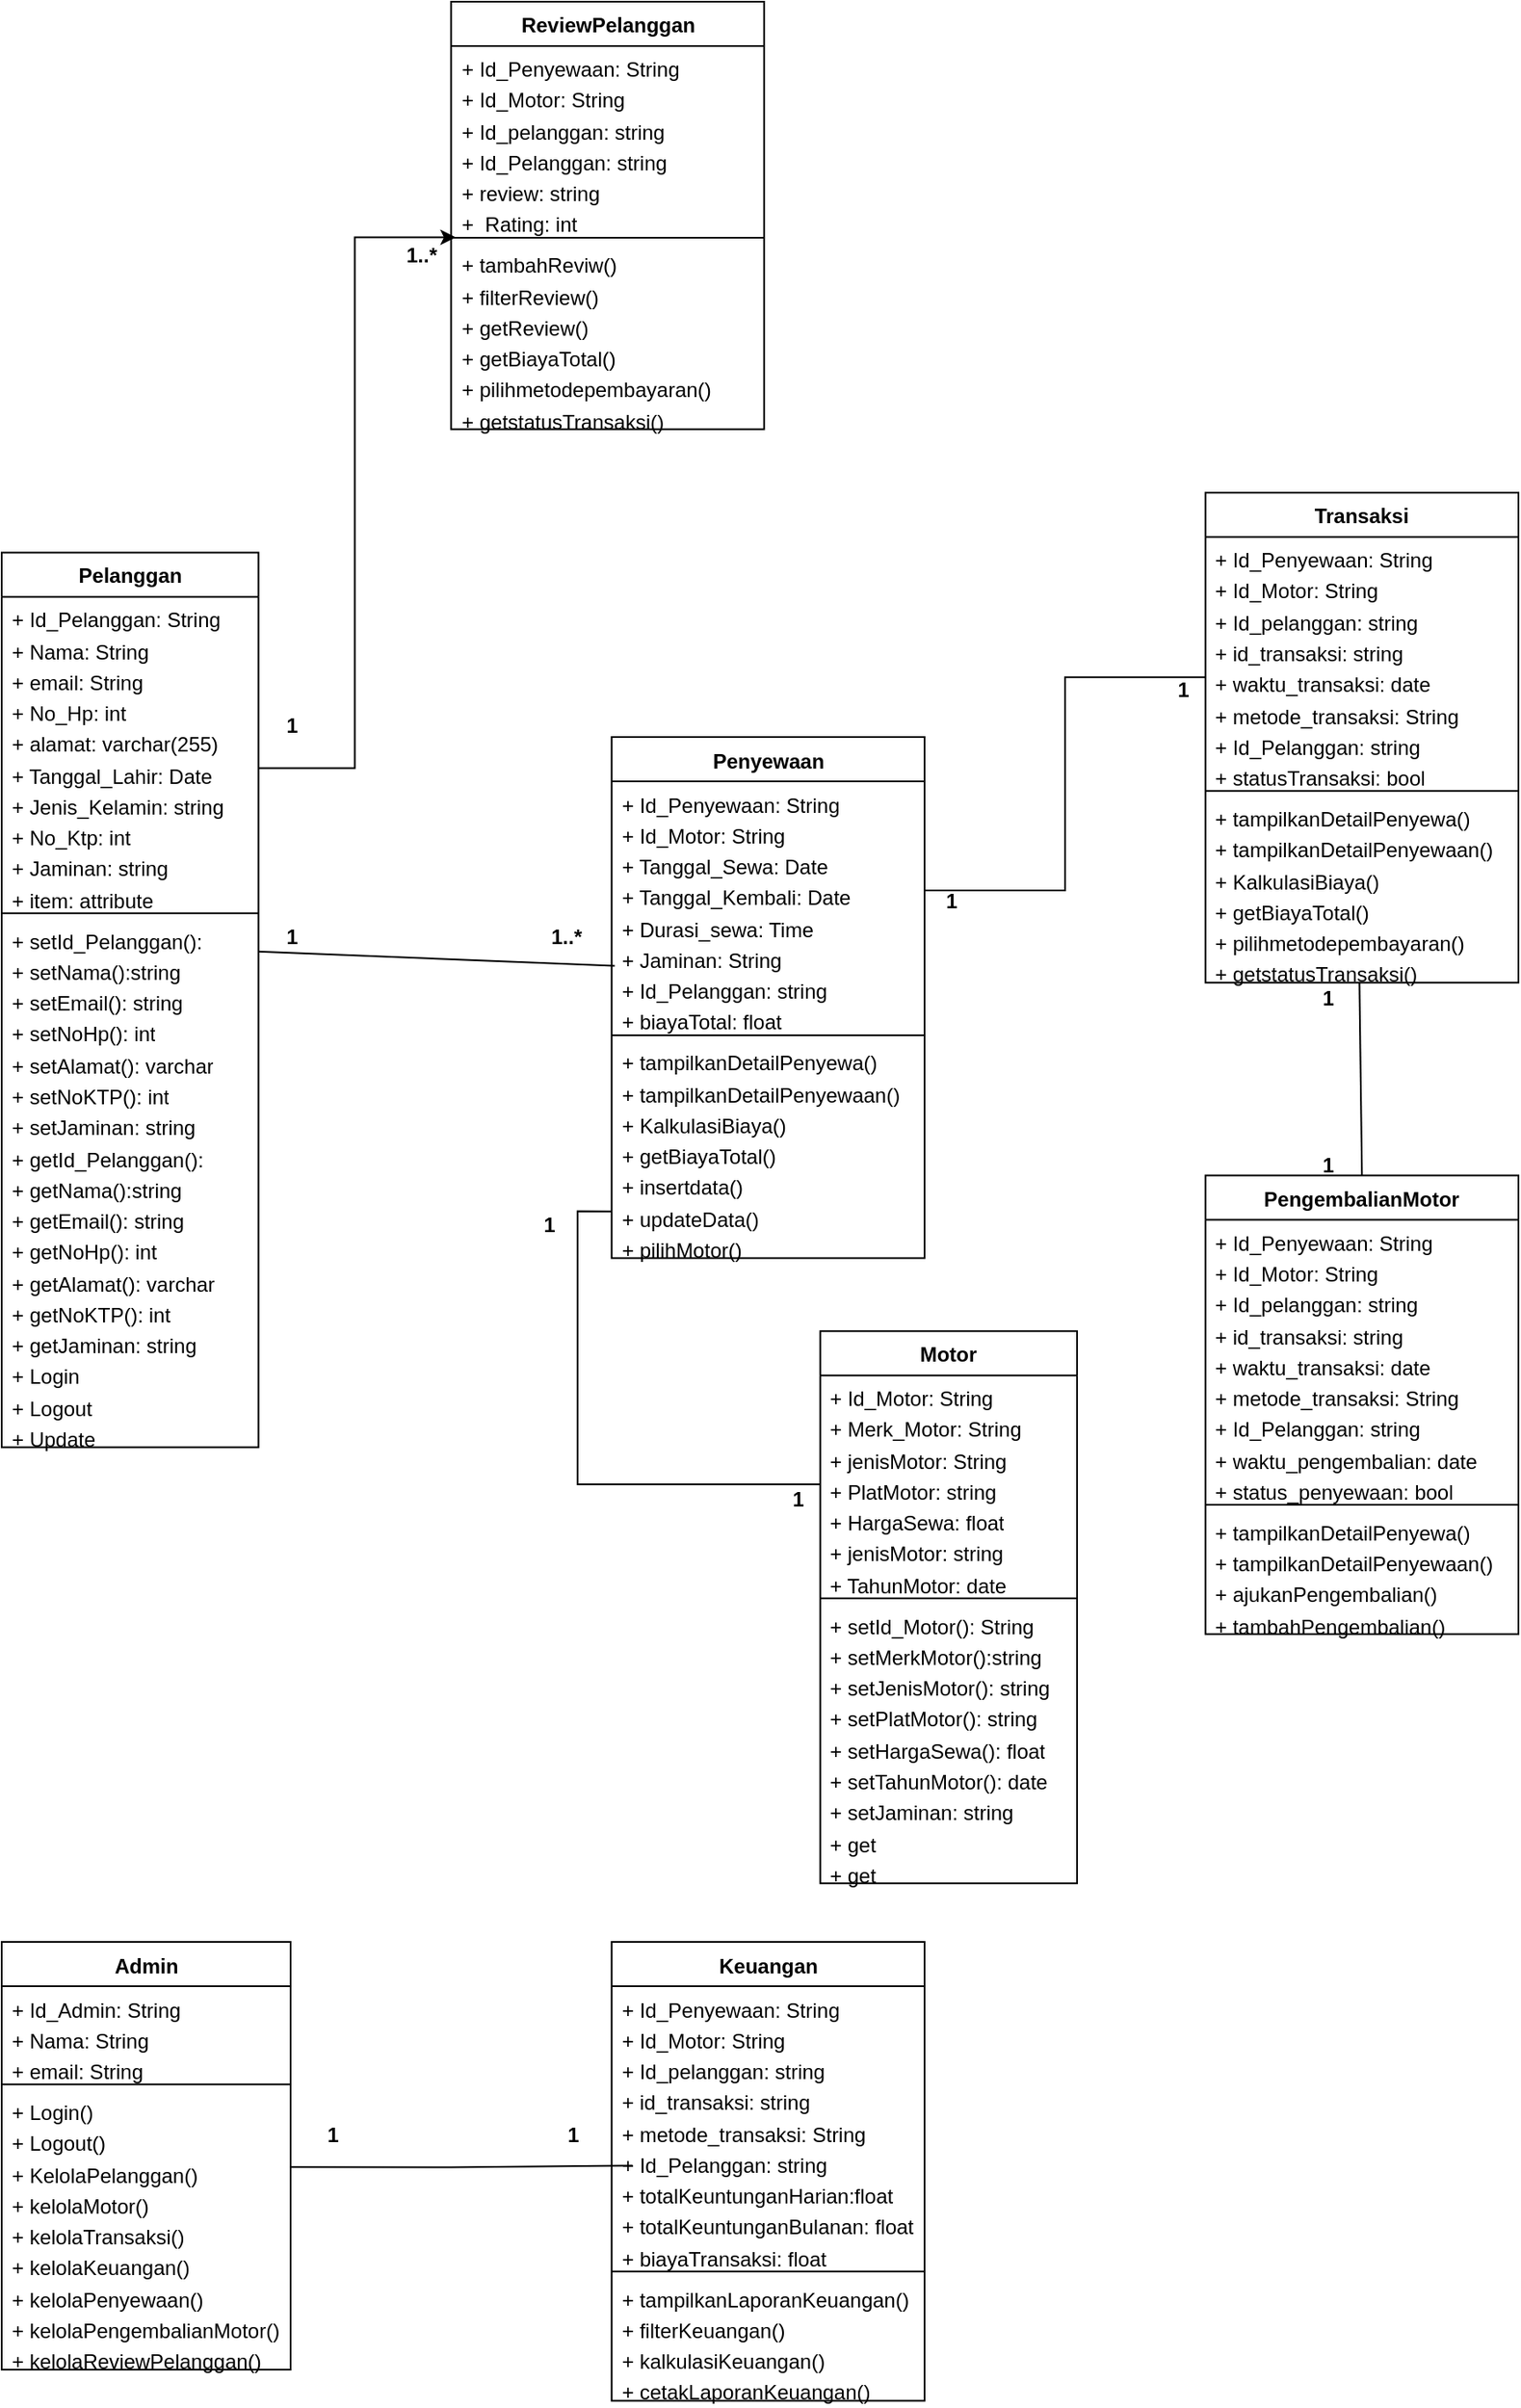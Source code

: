  <mxfile version="24.1.0" type="device">
  <diagram name="Page-1" id="yxEVgYafUslkDyxVFtQu">
    <mxGraphModel dx="1034" dy="2149" grid="1" gridSize="10" guides="1" tooltips="1" connect="1" arrows="1" fold="1" page="1" pageScale="1" pageWidth="850" pageHeight="1100" math="0" shadow="0">
      <root>
        <mxCell id="0" />
        <mxCell id="1" parent="0" />
        <mxCell id="FLCSNKrryHzx4K34IG1x-305" value="" style="group" vertex="1" connectable="0" parent="1">
          <mxGeometry x="40" y="50" width="890" height="1400" as="geometry" />
        </mxCell>
        <mxCell id="FLCSNKrryHzx4K34IG1x-1" value="Pelanggan" style="swimlane;fontStyle=1;align=center;verticalAlign=top;childLayout=stackLayout;horizontal=1;startSize=26;horizontalStack=0;resizeParent=1;resizeParentMax=0;resizeLast=0;collapsible=1;marginBottom=0;whiteSpace=wrap;html=1;" vertex="1" parent="FLCSNKrryHzx4K34IG1x-305">
          <mxGeometry y="323.293" width="150.688" height="524.996" as="geometry">
            <mxRectangle x="70" y="70" width="100" height="30" as="alternateBounds" />
          </mxGeometry>
        </mxCell>
        <mxCell id="FLCSNKrryHzx4K34IG1x-2" value="+ Id_Pelanggan: String" style="text;strokeColor=none;fillColor=none;align=left;verticalAlign=top;spacingLeft=4;spacingRight=4;overflow=hidden;rotatable=0;points=[[0,0.5],[1,0.5]];portConstraint=eastwest;whiteSpace=wrap;html=1;" vertex="1" parent="FLCSNKrryHzx4K34IG1x-1">
          <mxGeometry y="26" width="150.688" height="18.273" as="geometry" />
        </mxCell>
        <mxCell id="FLCSNKrryHzx4K34IG1x-7" value="+ Nama: String" style="text;strokeColor=none;fillColor=none;align=left;verticalAlign=top;spacingLeft=4;spacingRight=4;overflow=hidden;rotatable=0;points=[[0,0.5],[1,0.5]];portConstraint=eastwest;whiteSpace=wrap;html=1;" vertex="1" parent="FLCSNKrryHzx4K34IG1x-1">
          <mxGeometry y="44.273" width="150.688" height="18.273" as="geometry" />
        </mxCell>
        <mxCell id="FLCSNKrryHzx4K34IG1x-8" value="+ email: String" style="text;strokeColor=none;fillColor=none;align=left;verticalAlign=top;spacingLeft=4;spacingRight=4;overflow=hidden;rotatable=0;points=[[0,0.5],[1,0.5]];portConstraint=eastwest;whiteSpace=wrap;html=1;" vertex="1" parent="FLCSNKrryHzx4K34IG1x-1">
          <mxGeometry y="62.546" width="150.688" height="18.273" as="geometry" />
        </mxCell>
        <mxCell id="FLCSNKrryHzx4K34IG1x-12" value="+ No_Hp: int" style="text;strokeColor=none;fillColor=none;align=left;verticalAlign=top;spacingLeft=4;spacingRight=4;overflow=hidden;rotatable=0;points=[[0,0.5],[1,0.5]];portConstraint=eastwest;whiteSpace=wrap;html=1;" vertex="1" parent="FLCSNKrryHzx4K34IG1x-1">
          <mxGeometry y="80.819" width="150.688" height="18.273" as="geometry" />
        </mxCell>
        <mxCell id="FLCSNKrryHzx4K34IG1x-15" value="+ alamat: varchar(255)" style="text;strokeColor=none;fillColor=none;align=left;verticalAlign=top;spacingLeft=4;spacingRight=4;overflow=hidden;rotatable=0;points=[[0,0.5],[1,0.5]];portConstraint=eastwest;whiteSpace=wrap;html=1;" vertex="1" parent="FLCSNKrryHzx4K34IG1x-1">
          <mxGeometry y="99.092" width="150.688" height="18.273" as="geometry" />
        </mxCell>
        <mxCell id="FLCSNKrryHzx4K34IG1x-14" value="+ Tanggal_Lahir: Date" style="text;strokeColor=none;fillColor=none;align=left;verticalAlign=top;spacingLeft=4;spacingRight=4;overflow=hidden;rotatable=0;points=[[0,0.5],[1,0.5]];portConstraint=eastwest;whiteSpace=wrap;html=1;" vertex="1" parent="FLCSNKrryHzx4K34IG1x-1">
          <mxGeometry y="117.365" width="150.688" height="18.273" as="geometry" />
        </mxCell>
        <mxCell id="FLCSNKrryHzx4K34IG1x-13" value="+ Jenis_Kelamin: string" style="text;strokeColor=none;fillColor=none;align=left;verticalAlign=top;spacingLeft=4;spacingRight=4;overflow=hidden;rotatable=0;points=[[0,0.5],[1,0.5]];portConstraint=eastwest;whiteSpace=wrap;html=1;" vertex="1" parent="FLCSNKrryHzx4K34IG1x-1">
          <mxGeometry y="135.639" width="150.688" height="18.273" as="geometry" />
        </mxCell>
        <mxCell id="FLCSNKrryHzx4K34IG1x-16" value="+ No_Ktp: int" style="text;strokeColor=none;fillColor=none;align=left;verticalAlign=top;spacingLeft=4;spacingRight=4;overflow=hidden;rotatable=0;points=[[0,0.5],[1,0.5]];portConstraint=eastwest;whiteSpace=wrap;html=1;" vertex="1" parent="FLCSNKrryHzx4K34IG1x-1">
          <mxGeometry y="153.912" width="150.688" height="18.273" as="geometry" />
        </mxCell>
        <mxCell id="FLCSNKrryHzx4K34IG1x-17" value="+ Jaminan: string" style="text;strokeColor=none;fillColor=none;align=left;verticalAlign=top;spacingLeft=4;spacingRight=4;overflow=hidden;rotatable=0;points=[[0,0.5],[1,0.5]];portConstraint=eastwest;whiteSpace=wrap;html=1;" vertex="1" parent="FLCSNKrryHzx4K34IG1x-1">
          <mxGeometry y="172.185" width="150.688" height="18.273" as="geometry" />
        </mxCell>
        <mxCell id="FLCSNKrryHzx4K34IG1x-18" value="+ item: attribute" style="text;strokeColor=none;fillColor=none;align=left;verticalAlign=top;spacingLeft=4;spacingRight=4;overflow=hidden;rotatable=0;points=[[0,0.5],[1,0.5]];portConstraint=eastwest;whiteSpace=wrap;html=1;" vertex="1" parent="FLCSNKrryHzx4K34IG1x-1">
          <mxGeometry y="190.458" width="150.688" height="18.273" as="geometry" />
        </mxCell>
        <mxCell id="FLCSNKrryHzx4K34IG1x-3" value="" style="line;strokeWidth=1;fillColor=none;align=left;verticalAlign=middle;spacingTop=-1;spacingLeft=3;spacingRight=3;rotatable=0;labelPosition=right;points=[];portConstraint=eastwest;strokeColor=inherit;" vertex="1" parent="FLCSNKrryHzx4K34IG1x-1">
          <mxGeometry y="208.731" width="150.688" height="5.622" as="geometry" />
        </mxCell>
        <mxCell id="FLCSNKrryHzx4K34IG1x-4" value="+ setId_Pelanggan(): String" style="text;strokeColor=none;fillColor=none;align=left;verticalAlign=top;spacingLeft=4;spacingRight=4;overflow=hidden;rotatable=0;points=[[0,0.5],[1,0.5]];portConstraint=eastwest;whiteSpace=wrap;html=1;" vertex="1" parent="FLCSNKrryHzx4K34IG1x-1">
          <mxGeometry y="214.353" width="150.688" height="18.273" as="geometry" />
        </mxCell>
        <mxCell id="FLCSNKrryHzx4K34IG1x-23" value="+ setNama():string" style="text;strokeColor=none;fillColor=none;align=left;verticalAlign=top;spacingLeft=4;spacingRight=4;overflow=hidden;rotatable=0;points=[[0,0.5],[1,0.5]];portConstraint=eastwest;whiteSpace=wrap;html=1;" vertex="1" parent="FLCSNKrryHzx4K34IG1x-1">
          <mxGeometry y="232.627" width="150.688" height="18.273" as="geometry" />
        </mxCell>
        <mxCell id="FLCSNKrryHzx4K34IG1x-22" value="+ setEmail(): string" style="text;strokeColor=none;fillColor=none;align=left;verticalAlign=top;spacingLeft=4;spacingRight=4;overflow=hidden;rotatable=0;points=[[0,0.5],[1,0.5]];portConstraint=eastwest;whiteSpace=wrap;html=1;" vertex="1" parent="FLCSNKrryHzx4K34IG1x-1">
          <mxGeometry y="250.9" width="150.688" height="18.273" as="geometry" />
        </mxCell>
        <mxCell id="FLCSNKrryHzx4K34IG1x-21" value="+ setNoHp(): int" style="text;strokeColor=none;fillColor=none;align=left;verticalAlign=top;spacingLeft=4;spacingRight=4;overflow=hidden;rotatable=0;points=[[0,0.5],[1,0.5]];portConstraint=eastwest;whiteSpace=wrap;html=1;" vertex="1" parent="FLCSNKrryHzx4K34IG1x-1">
          <mxGeometry y="269.173" width="150.688" height="18.273" as="geometry" />
        </mxCell>
        <mxCell id="FLCSNKrryHzx4K34IG1x-20" value="+ setAlamat(): varchar" style="text;strokeColor=none;fillColor=none;align=left;verticalAlign=top;spacingLeft=4;spacingRight=4;overflow=hidden;rotatable=0;points=[[0,0.5],[1,0.5]];portConstraint=eastwest;whiteSpace=wrap;html=1;" vertex="1" parent="FLCSNKrryHzx4K34IG1x-1">
          <mxGeometry y="287.446" width="150.688" height="18.273" as="geometry" />
        </mxCell>
        <mxCell id="FLCSNKrryHzx4K34IG1x-26" value="+ setNoKTP(): int" style="text;strokeColor=none;fillColor=none;align=left;verticalAlign=top;spacingLeft=4;spacingRight=4;overflow=hidden;rotatable=0;points=[[0,0.5],[1,0.5]];portConstraint=eastwest;whiteSpace=wrap;html=1;" vertex="1" parent="FLCSNKrryHzx4K34IG1x-1">
          <mxGeometry y="305.719" width="150.688" height="18.273" as="geometry" />
        </mxCell>
        <mxCell id="FLCSNKrryHzx4K34IG1x-27" value="+ setJaminan: string" style="text;strokeColor=none;fillColor=none;align=left;verticalAlign=top;spacingLeft=4;spacingRight=4;overflow=hidden;rotatable=0;points=[[0,0.5],[1,0.5]];portConstraint=eastwest;whiteSpace=wrap;html=1;" vertex="1" parent="FLCSNKrryHzx4K34IG1x-1">
          <mxGeometry y="323.992" width="150.688" height="18.273" as="geometry" />
        </mxCell>
        <mxCell id="FLCSNKrryHzx4K34IG1x-29" value="+ getId_Pelanggan(): String" style="text;strokeColor=none;fillColor=none;align=left;verticalAlign=top;spacingLeft=4;spacingRight=4;overflow=hidden;rotatable=0;points=[[0,0.5],[1,0.5]];portConstraint=eastwest;whiteSpace=wrap;html=1;" vertex="1" parent="FLCSNKrryHzx4K34IG1x-1">
          <mxGeometry y="342.265" width="150.688" height="18.273" as="geometry" />
        </mxCell>
        <mxCell id="FLCSNKrryHzx4K34IG1x-30" value="+ getNama():string" style="text;strokeColor=none;fillColor=none;align=left;verticalAlign=top;spacingLeft=4;spacingRight=4;overflow=hidden;rotatable=0;points=[[0,0.5],[1,0.5]];portConstraint=eastwest;whiteSpace=wrap;html=1;" vertex="1" parent="FLCSNKrryHzx4K34IG1x-1">
          <mxGeometry y="360.538" width="150.688" height="18.273" as="geometry" />
        </mxCell>
        <mxCell id="FLCSNKrryHzx4K34IG1x-31" value="+ getEmail(): string" style="text;strokeColor=none;fillColor=none;align=left;verticalAlign=top;spacingLeft=4;spacingRight=4;overflow=hidden;rotatable=0;points=[[0,0.5],[1,0.5]];portConstraint=eastwest;whiteSpace=wrap;html=1;" vertex="1" parent="FLCSNKrryHzx4K34IG1x-1">
          <mxGeometry y="378.811" width="150.688" height="18.273" as="geometry" />
        </mxCell>
        <mxCell id="FLCSNKrryHzx4K34IG1x-32" value="+ getNoHp(): int" style="text;strokeColor=none;fillColor=none;align=left;verticalAlign=top;spacingLeft=4;spacingRight=4;overflow=hidden;rotatable=0;points=[[0,0.5],[1,0.5]];portConstraint=eastwest;whiteSpace=wrap;html=1;" vertex="1" parent="FLCSNKrryHzx4K34IG1x-1">
          <mxGeometry y="397.084" width="150.688" height="18.273" as="geometry" />
        </mxCell>
        <mxCell id="FLCSNKrryHzx4K34IG1x-33" value="+ getAlamat(): varchar" style="text;strokeColor=none;fillColor=none;align=left;verticalAlign=top;spacingLeft=4;spacingRight=4;overflow=hidden;rotatable=0;points=[[0,0.5],[1,0.5]];portConstraint=eastwest;whiteSpace=wrap;html=1;" vertex="1" parent="FLCSNKrryHzx4K34IG1x-1">
          <mxGeometry y="415.357" width="150.688" height="18.273" as="geometry" />
        </mxCell>
        <mxCell id="FLCSNKrryHzx4K34IG1x-34" value="+ getNoKTP(): int" style="text;strokeColor=none;fillColor=none;align=left;verticalAlign=top;spacingLeft=4;spacingRight=4;overflow=hidden;rotatable=0;points=[[0,0.5],[1,0.5]];portConstraint=eastwest;whiteSpace=wrap;html=1;" vertex="1" parent="FLCSNKrryHzx4K34IG1x-1">
          <mxGeometry y="433.631" width="150.688" height="18.273" as="geometry" />
        </mxCell>
        <mxCell id="FLCSNKrryHzx4K34IG1x-35" value="+ getJaminan: string" style="text;strokeColor=none;fillColor=none;align=left;verticalAlign=top;spacingLeft=4;spacingRight=4;overflow=hidden;rotatable=0;points=[[0,0.5],[1,0.5]];portConstraint=eastwest;whiteSpace=wrap;html=1;" vertex="1" parent="FLCSNKrryHzx4K34IG1x-1">
          <mxGeometry y="451.904" width="150.688" height="18.273" as="geometry" />
        </mxCell>
        <mxCell id="FLCSNKrryHzx4K34IG1x-63" value="+ Login" style="text;strokeColor=none;fillColor=none;align=left;verticalAlign=top;spacingLeft=4;spacingRight=4;overflow=hidden;rotatable=0;points=[[0,0.5],[1,0.5]];portConstraint=eastwest;whiteSpace=wrap;html=1;" vertex="1" parent="FLCSNKrryHzx4K34IG1x-1">
          <mxGeometry y="470.177" width="150.688" height="18.273" as="geometry" />
        </mxCell>
        <mxCell id="FLCSNKrryHzx4K34IG1x-62" value="+ Logout" style="text;strokeColor=none;fillColor=none;align=left;verticalAlign=top;spacingLeft=4;spacingRight=4;overflow=hidden;rotatable=0;points=[[0,0.5],[1,0.5]];portConstraint=eastwest;whiteSpace=wrap;html=1;" vertex="1" parent="FLCSNKrryHzx4K34IG1x-1">
          <mxGeometry y="488.45" width="150.688" height="18.273" as="geometry" />
        </mxCell>
        <mxCell id="FLCSNKrryHzx4K34IG1x-64" value="+ Update" style="text;strokeColor=none;fillColor=none;align=left;verticalAlign=top;spacingLeft=4;spacingRight=4;overflow=hidden;rotatable=0;points=[[0,0.5],[1,0.5]];portConstraint=eastwest;whiteSpace=wrap;html=1;" vertex="1" parent="FLCSNKrryHzx4K34IG1x-1">
          <mxGeometry y="506.723" width="150.688" height="18.273" as="geometry" />
        </mxCell>
        <mxCell id="FLCSNKrryHzx4K34IG1x-36" value="Admin" style="swimlane;fontStyle=1;align=center;verticalAlign=top;childLayout=stackLayout;horizontal=1;startSize=26;horizontalStack=0;resizeParent=1;resizeParentMax=0;resizeLast=0;collapsible=1;marginBottom=0;whiteSpace=wrap;html=1;" vertex="1" parent="FLCSNKrryHzx4K34IG1x-305">
          <mxGeometry y="1138.554" width="169.524" height="250.9" as="geometry">
            <mxRectangle x="70" y="70" width="100" height="30" as="alternateBounds" />
          </mxGeometry>
        </mxCell>
        <mxCell id="FLCSNKrryHzx4K34IG1x-37" value="+ Id_Admin: String" style="text;strokeColor=none;fillColor=none;align=left;verticalAlign=top;spacingLeft=4;spacingRight=4;overflow=hidden;rotatable=0;points=[[0,0.5],[1,0.5]];portConstraint=eastwest;whiteSpace=wrap;html=1;" vertex="1" parent="FLCSNKrryHzx4K34IG1x-36">
          <mxGeometry y="26" width="169.524" height="18.273" as="geometry" />
        </mxCell>
        <mxCell id="FLCSNKrryHzx4K34IG1x-38" value="+ Nama: String" style="text;strokeColor=none;fillColor=none;align=left;verticalAlign=top;spacingLeft=4;spacingRight=4;overflow=hidden;rotatable=0;points=[[0,0.5],[1,0.5]];portConstraint=eastwest;whiteSpace=wrap;html=1;" vertex="1" parent="FLCSNKrryHzx4K34IG1x-36">
          <mxGeometry y="44.273" width="169.524" height="18.273" as="geometry" />
        </mxCell>
        <mxCell id="FLCSNKrryHzx4K34IG1x-39" value="+ email: String" style="text;strokeColor=none;fillColor=none;align=left;verticalAlign=top;spacingLeft=4;spacingRight=4;overflow=hidden;rotatable=0;points=[[0,0.5],[1,0.5]];portConstraint=eastwest;whiteSpace=wrap;html=1;" vertex="1" parent="FLCSNKrryHzx4K34IG1x-36">
          <mxGeometry y="62.546" width="169.524" height="18.273" as="geometry" />
        </mxCell>
        <mxCell id="FLCSNKrryHzx4K34IG1x-47" value="" style="line;strokeWidth=1;fillColor=none;align=left;verticalAlign=middle;spacingTop=-1;spacingLeft=3;spacingRight=3;rotatable=0;labelPosition=right;points=[];portConstraint=eastwest;strokeColor=inherit;" vertex="1" parent="FLCSNKrryHzx4K34IG1x-36">
          <mxGeometry y="80.819" width="169.524" height="5.622" as="geometry" />
        </mxCell>
        <mxCell id="FLCSNKrryHzx4K34IG1x-48" value="+ Login()" style="text;strokeColor=none;fillColor=none;align=left;verticalAlign=top;spacingLeft=4;spacingRight=4;overflow=hidden;rotatable=0;points=[[0,0.5],[1,0.5]];portConstraint=eastwest;whiteSpace=wrap;html=1;" vertex="1" parent="FLCSNKrryHzx4K34IG1x-36">
          <mxGeometry y="86.442" width="169.524" height="18.273" as="geometry" />
        </mxCell>
        <mxCell id="FLCSNKrryHzx4K34IG1x-49" value="+ Logout()" style="text;strokeColor=none;fillColor=none;align=left;verticalAlign=top;spacingLeft=4;spacingRight=4;overflow=hidden;rotatable=0;points=[[0,0.5],[1,0.5]];portConstraint=eastwest;whiteSpace=wrap;html=1;" vertex="1" parent="FLCSNKrryHzx4K34IG1x-36">
          <mxGeometry y="104.715" width="169.524" height="18.273" as="geometry" />
        </mxCell>
        <mxCell id="FLCSNKrryHzx4K34IG1x-50" value="+ KelolaPelanggan()" style="text;strokeColor=none;fillColor=none;align=left;verticalAlign=top;spacingLeft=4;spacingRight=4;overflow=hidden;rotatable=0;points=[[0,0.5],[1,0.5]];portConstraint=eastwest;whiteSpace=wrap;html=1;" vertex="1" parent="FLCSNKrryHzx4K34IG1x-36">
          <mxGeometry y="122.988" width="169.524" height="18.273" as="geometry" />
        </mxCell>
        <mxCell id="FLCSNKrryHzx4K34IG1x-51" value="+ kelolaMotor()" style="text;strokeColor=none;fillColor=none;align=left;verticalAlign=top;spacingLeft=4;spacingRight=4;overflow=hidden;rotatable=0;points=[[0,0.5],[1,0.5]];portConstraint=eastwest;whiteSpace=wrap;html=1;" vertex="1" parent="FLCSNKrryHzx4K34IG1x-36">
          <mxGeometry y="141.261" width="169.524" height="18.273" as="geometry" />
        </mxCell>
        <mxCell id="FLCSNKrryHzx4K34IG1x-52" value="+ kelolaTransaksi()" style="text;strokeColor=none;fillColor=none;align=left;verticalAlign=top;spacingLeft=4;spacingRight=4;overflow=hidden;rotatable=0;points=[[0,0.5],[1,0.5]];portConstraint=eastwest;whiteSpace=wrap;html=1;" vertex="1" parent="FLCSNKrryHzx4K34IG1x-36">
          <mxGeometry y="159.534" width="169.524" height="18.273" as="geometry" />
        </mxCell>
        <mxCell id="FLCSNKrryHzx4K34IG1x-53" value="+ kelolaKeuangan()" style="text;strokeColor=none;fillColor=none;align=left;verticalAlign=top;spacingLeft=4;spacingRight=4;overflow=hidden;rotatable=0;points=[[0,0.5],[1,0.5]];portConstraint=eastwest;whiteSpace=wrap;html=1;" vertex="1" parent="FLCSNKrryHzx4K34IG1x-36">
          <mxGeometry y="177.807" width="169.524" height="18.273" as="geometry" />
        </mxCell>
        <mxCell id="FLCSNKrryHzx4K34IG1x-54" value="+ kelolaPenyewaan()" style="text;strokeColor=none;fillColor=none;align=left;verticalAlign=top;spacingLeft=4;spacingRight=4;overflow=hidden;rotatable=0;points=[[0,0.5],[1,0.5]];portConstraint=eastwest;whiteSpace=wrap;html=1;" vertex="1" parent="FLCSNKrryHzx4K34IG1x-36">
          <mxGeometry y="196.08" width="169.524" height="18.273" as="geometry" />
        </mxCell>
        <mxCell id="FLCSNKrryHzx4K34IG1x-55" value="+ kelolaPengembalianMotor()" style="text;strokeColor=none;fillColor=none;align=left;verticalAlign=top;spacingLeft=4;spacingRight=4;overflow=hidden;rotatable=0;points=[[0,0.5],[1,0.5]];portConstraint=eastwest;whiteSpace=wrap;html=1;" vertex="1" parent="FLCSNKrryHzx4K34IG1x-36">
          <mxGeometry y="214.353" width="169.524" height="18.273" as="geometry" />
        </mxCell>
        <mxCell id="FLCSNKrryHzx4K34IG1x-56" value="+ kelolaReviewPelanggan()" style="text;strokeColor=none;fillColor=none;align=left;verticalAlign=top;spacingLeft=4;spacingRight=4;overflow=hidden;rotatable=0;points=[[0,0.5],[1,0.5]];portConstraint=eastwest;whiteSpace=wrap;html=1;" vertex="1" parent="FLCSNKrryHzx4K34IG1x-36">
          <mxGeometry y="232.627" width="169.524" height="18.273" as="geometry" />
        </mxCell>
        <mxCell id="FLCSNKrryHzx4K34IG1x-65" value="Penyewaan" style="swimlane;fontStyle=1;align=center;verticalAlign=top;childLayout=stackLayout;horizontal=1;startSize=26;horizontalStack=0;resizeParent=1;resizeParentMax=0;resizeLast=0;collapsible=1;marginBottom=0;whiteSpace=wrap;html=1;" vertex="1" parent="FLCSNKrryHzx4K34IG1x-305">
          <mxGeometry x="357.884" y="431.526" width="183.651" height="305.719" as="geometry">
            <mxRectangle x="70" y="70" width="100" height="30" as="alternateBounds" />
          </mxGeometry>
        </mxCell>
        <mxCell id="FLCSNKrryHzx4K34IG1x-66" value="+ Id_Penyewaan: String" style="text;strokeColor=none;fillColor=none;align=left;verticalAlign=top;spacingLeft=4;spacingRight=4;overflow=hidden;rotatable=0;points=[[0,0.5],[1,0.5]];portConstraint=eastwest;whiteSpace=wrap;html=1;" vertex="1" parent="FLCSNKrryHzx4K34IG1x-65">
          <mxGeometry y="26" width="183.651" height="18.273" as="geometry" />
        </mxCell>
        <mxCell id="FLCSNKrryHzx4K34IG1x-67" value="+ Id_Motor: String" style="text;strokeColor=none;fillColor=none;align=left;verticalAlign=top;spacingLeft=4;spacingRight=4;overflow=hidden;rotatable=0;points=[[0,0.5],[1,0.5]];portConstraint=eastwest;whiteSpace=wrap;html=1;" vertex="1" parent="FLCSNKrryHzx4K34IG1x-65">
          <mxGeometry y="44.273" width="183.651" height="18.273" as="geometry" />
        </mxCell>
        <mxCell id="FLCSNKrryHzx4K34IG1x-68" value="+ Tanggal_Sewa: Date" style="text;strokeColor=none;fillColor=none;align=left;verticalAlign=top;spacingLeft=4;spacingRight=4;overflow=hidden;rotatable=0;points=[[0,0.5],[1,0.5]];portConstraint=eastwest;whiteSpace=wrap;html=1;" vertex="1" parent="FLCSNKrryHzx4K34IG1x-65">
          <mxGeometry y="62.546" width="183.651" height="18.273" as="geometry" />
        </mxCell>
        <mxCell id="FLCSNKrryHzx4K34IG1x-69" value="+ Tanggal_Kembali: Date" style="text;strokeColor=none;fillColor=none;align=left;verticalAlign=top;spacingLeft=4;spacingRight=4;overflow=hidden;rotatable=0;points=[[0,0.5],[1,0.5]];portConstraint=eastwest;whiteSpace=wrap;html=1;" vertex="1" parent="FLCSNKrryHzx4K34IG1x-65">
          <mxGeometry y="80.819" width="183.651" height="18.273" as="geometry" />
        </mxCell>
        <mxCell id="FLCSNKrryHzx4K34IG1x-70" value="+ Durasi_sewa: Time" style="text;strokeColor=none;fillColor=none;align=left;verticalAlign=top;spacingLeft=4;spacingRight=4;overflow=hidden;rotatable=0;points=[[0,0.5],[1,0.5]];portConstraint=eastwest;whiteSpace=wrap;html=1;" vertex="1" parent="FLCSNKrryHzx4K34IG1x-65">
          <mxGeometry y="99.092" width="183.651" height="18.273" as="geometry" />
        </mxCell>
        <mxCell id="FLCSNKrryHzx4K34IG1x-71" value="+ Jaminan: String" style="text;strokeColor=none;fillColor=none;align=left;verticalAlign=top;spacingLeft=4;spacingRight=4;overflow=hidden;rotatable=0;points=[[0,0.5],[1,0.5]];portConstraint=eastwest;whiteSpace=wrap;html=1;" vertex="1" parent="FLCSNKrryHzx4K34IG1x-65">
          <mxGeometry y="117.365" width="183.651" height="18.273" as="geometry" />
        </mxCell>
        <mxCell id="FLCSNKrryHzx4K34IG1x-72" value="+ Id_Pelanggan: string" style="text;strokeColor=none;fillColor=none;align=left;verticalAlign=top;spacingLeft=4;spacingRight=4;overflow=hidden;rotatable=0;points=[[0,0.5],[1,0.5]];portConstraint=eastwest;whiteSpace=wrap;html=1;" vertex="1" parent="FLCSNKrryHzx4K34IG1x-65">
          <mxGeometry y="135.639" width="183.651" height="18.273" as="geometry" />
        </mxCell>
        <mxCell id="FLCSNKrryHzx4K34IG1x-199" value="+ biayaTotal: float" style="text;strokeColor=none;fillColor=none;align=left;verticalAlign=top;spacingLeft=4;spacingRight=4;overflow=hidden;rotatable=0;points=[[0,0.5],[1,0.5]];portConstraint=eastwest;whiteSpace=wrap;html=1;" vertex="1" parent="FLCSNKrryHzx4K34IG1x-65">
          <mxGeometry y="153.912" width="183.651" height="18.273" as="geometry" />
        </mxCell>
        <mxCell id="FLCSNKrryHzx4K34IG1x-76" value="" style="line;strokeWidth=1;fillColor=none;align=left;verticalAlign=middle;spacingTop=-1;spacingLeft=3;spacingRight=3;rotatable=0;labelPosition=right;points=[];portConstraint=eastwest;strokeColor=inherit;" vertex="1" parent="FLCSNKrryHzx4K34IG1x-65">
          <mxGeometry y="172.185" width="183.651" height="5.622" as="geometry" />
        </mxCell>
        <mxCell id="FLCSNKrryHzx4K34IG1x-201" value="+ tampilkanDetailPenyewa()" style="text;strokeColor=none;fillColor=none;align=left;verticalAlign=top;spacingLeft=4;spacingRight=4;overflow=hidden;rotatable=0;points=[[0,0.5],[1,0.5]];portConstraint=eastwest;whiteSpace=wrap;html=1;" vertex="1" parent="FLCSNKrryHzx4K34IG1x-65">
          <mxGeometry y="177.807" width="183.651" height="18.273" as="geometry" />
        </mxCell>
        <mxCell id="FLCSNKrryHzx4K34IG1x-77" value="+ tampilkanDetailPenyewaan()" style="text;strokeColor=none;fillColor=none;align=left;verticalAlign=top;spacingLeft=4;spacingRight=4;overflow=hidden;rotatable=0;points=[[0,0.5],[1,0.5]];portConstraint=eastwest;whiteSpace=wrap;html=1;" vertex="1" parent="FLCSNKrryHzx4K34IG1x-65">
          <mxGeometry y="196.08" width="183.651" height="18.273" as="geometry" />
        </mxCell>
        <mxCell id="FLCSNKrryHzx4K34IG1x-202" value="+ KalkulasiBiaya()" style="text;strokeColor=none;fillColor=none;align=left;verticalAlign=top;spacingLeft=4;spacingRight=4;overflow=hidden;rotatable=0;points=[[0,0.5],[1,0.5]];portConstraint=eastwest;whiteSpace=wrap;html=1;" vertex="1" parent="FLCSNKrryHzx4K34IG1x-65">
          <mxGeometry y="214.353" width="183.651" height="18.273" as="geometry" />
        </mxCell>
        <mxCell id="FLCSNKrryHzx4K34IG1x-78" value="+ getBiayaTotal()" style="text;strokeColor=none;fillColor=none;align=left;verticalAlign=top;spacingLeft=4;spacingRight=4;overflow=hidden;rotatable=0;points=[[0,0.5],[1,0.5]];portConstraint=eastwest;whiteSpace=wrap;html=1;" vertex="1" parent="FLCSNKrryHzx4K34IG1x-65">
          <mxGeometry y="232.627" width="183.651" height="18.273" as="geometry" />
        </mxCell>
        <mxCell id="FLCSNKrryHzx4K34IG1x-203" value="+ insertdata()" style="text;strokeColor=none;fillColor=none;align=left;verticalAlign=top;spacingLeft=4;spacingRight=4;overflow=hidden;rotatable=0;points=[[0,0.5],[1,0.5]];portConstraint=eastwest;whiteSpace=wrap;html=1;" vertex="1" parent="FLCSNKrryHzx4K34IG1x-65">
          <mxGeometry y="250.9" width="183.651" height="18.273" as="geometry" />
        </mxCell>
        <mxCell id="FLCSNKrryHzx4K34IG1x-204" value="+ updateData()" style="text;strokeColor=none;fillColor=none;align=left;verticalAlign=top;spacingLeft=4;spacingRight=4;overflow=hidden;rotatable=0;points=[[0,0.5],[1,0.5]];portConstraint=eastwest;whiteSpace=wrap;html=1;" vertex="1" parent="FLCSNKrryHzx4K34IG1x-65">
          <mxGeometry y="269.173" width="183.651" height="18.273" as="geometry" />
        </mxCell>
        <mxCell id="FLCSNKrryHzx4K34IG1x-205" value="+ pilihMotor()" style="text;strokeColor=none;fillColor=none;align=left;verticalAlign=top;spacingLeft=4;spacingRight=4;overflow=hidden;rotatable=0;points=[[0,0.5],[1,0.5]];portConstraint=eastwest;whiteSpace=wrap;html=1;" vertex="1" parent="FLCSNKrryHzx4K34IG1x-65">
          <mxGeometry y="287.446" width="183.651" height="18.273" as="geometry" />
        </mxCell>
        <mxCell id="FLCSNKrryHzx4K34IG1x-117" value="Motor" style="swimlane;fontStyle=1;align=center;verticalAlign=top;childLayout=stackLayout;horizontal=1;startSize=26;horizontalStack=0;resizeParent=1;resizeParentMax=0;resizeLast=0;collapsible=1;marginBottom=0;whiteSpace=wrap;html=1;" vertex="1" parent="FLCSNKrryHzx4K34IG1x-305">
          <mxGeometry x="480.317" y="780.12" width="150.688" height="323.992" as="geometry">
            <mxRectangle x="70" y="70" width="100" height="30" as="alternateBounds" />
          </mxGeometry>
        </mxCell>
        <mxCell id="FLCSNKrryHzx4K34IG1x-118" value="+ Id_Motor: String" style="text;strokeColor=none;fillColor=none;align=left;verticalAlign=top;spacingLeft=4;spacingRight=4;overflow=hidden;rotatable=0;points=[[0,0.5],[1,0.5]];portConstraint=eastwest;whiteSpace=wrap;html=1;" vertex="1" parent="FLCSNKrryHzx4K34IG1x-117">
          <mxGeometry y="26" width="150.688" height="18.273" as="geometry" />
        </mxCell>
        <mxCell id="FLCSNKrryHzx4K34IG1x-119" value="+ Merk_Motor: String" style="text;strokeColor=none;fillColor=none;align=left;verticalAlign=top;spacingLeft=4;spacingRight=4;overflow=hidden;rotatable=0;points=[[0,0.5],[1,0.5]];portConstraint=eastwest;whiteSpace=wrap;html=1;" vertex="1" parent="FLCSNKrryHzx4K34IG1x-117">
          <mxGeometry y="44.273" width="150.688" height="18.273" as="geometry" />
        </mxCell>
        <mxCell id="FLCSNKrryHzx4K34IG1x-120" value="+ jenisMotor: String" style="text;strokeColor=none;fillColor=none;align=left;verticalAlign=top;spacingLeft=4;spacingRight=4;overflow=hidden;rotatable=0;points=[[0,0.5],[1,0.5]];portConstraint=eastwest;whiteSpace=wrap;html=1;" vertex="1" parent="FLCSNKrryHzx4K34IG1x-117">
          <mxGeometry y="62.546" width="150.688" height="18.273" as="geometry" />
        </mxCell>
        <mxCell id="FLCSNKrryHzx4K34IG1x-121" value="+ PlatMotor: string" style="text;strokeColor=none;fillColor=none;align=left;verticalAlign=top;spacingLeft=4;spacingRight=4;overflow=hidden;rotatable=0;points=[[0,0.5],[1,0.5]];portConstraint=eastwest;whiteSpace=wrap;html=1;" vertex="1" parent="FLCSNKrryHzx4K34IG1x-117">
          <mxGeometry y="80.819" width="150.688" height="18.273" as="geometry" />
        </mxCell>
        <mxCell id="FLCSNKrryHzx4K34IG1x-122" value="+ HargaSewa: float" style="text;strokeColor=none;fillColor=none;align=left;verticalAlign=top;spacingLeft=4;spacingRight=4;overflow=hidden;rotatable=0;points=[[0,0.5],[1,0.5]];portConstraint=eastwest;whiteSpace=wrap;html=1;" vertex="1" parent="FLCSNKrryHzx4K34IG1x-117">
          <mxGeometry y="99.092" width="150.688" height="18.273" as="geometry" />
        </mxCell>
        <mxCell id="FLCSNKrryHzx4K34IG1x-123" value="+ jenisMotor: string" style="text;strokeColor=none;fillColor=none;align=left;verticalAlign=top;spacingLeft=4;spacingRight=4;overflow=hidden;rotatable=0;points=[[0,0.5],[1,0.5]];portConstraint=eastwest;whiteSpace=wrap;html=1;" vertex="1" parent="FLCSNKrryHzx4K34IG1x-117">
          <mxGeometry y="117.365" width="150.688" height="18.273" as="geometry" />
        </mxCell>
        <mxCell id="FLCSNKrryHzx4K34IG1x-124" value="+ TahunMotor: date" style="text;strokeColor=none;fillColor=none;align=left;verticalAlign=top;spacingLeft=4;spacingRight=4;overflow=hidden;rotatable=0;points=[[0,0.5],[1,0.5]];portConstraint=eastwest;whiteSpace=wrap;html=1;" vertex="1" parent="FLCSNKrryHzx4K34IG1x-117">
          <mxGeometry y="135.639" width="150.688" height="18.273" as="geometry" />
        </mxCell>
        <mxCell id="FLCSNKrryHzx4K34IG1x-128" value="" style="line;strokeWidth=1;fillColor=none;align=left;verticalAlign=middle;spacingTop=-1;spacingLeft=3;spacingRight=3;rotatable=0;labelPosition=right;points=[];portConstraint=eastwest;strokeColor=inherit;" vertex="1" parent="FLCSNKrryHzx4K34IG1x-117">
          <mxGeometry y="153.912" width="150.688" height="5.622" as="geometry" />
        </mxCell>
        <mxCell id="FLCSNKrryHzx4K34IG1x-129" value="+ setId_Motor(): String" style="text;strokeColor=none;fillColor=none;align=left;verticalAlign=top;spacingLeft=4;spacingRight=4;overflow=hidden;rotatable=0;points=[[0,0.5],[1,0.5]];portConstraint=eastwest;whiteSpace=wrap;html=1;" vertex="1" parent="FLCSNKrryHzx4K34IG1x-117">
          <mxGeometry y="159.534" width="150.688" height="18.273" as="geometry" />
        </mxCell>
        <mxCell id="FLCSNKrryHzx4K34IG1x-130" value="+ setMerkMotor():string" style="text;strokeColor=none;fillColor=none;align=left;verticalAlign=top;spacingLeft=4;spacingRight=4;overflow=hidden;rotatable=0;points=[[0,0.5],[1,0.5]];portConstraint=eastwest;whiteSpace=wrap;html=1;" vertex="1" parent="FLCSNKrryHzx4K34IG1x-117">
          <mxGeometry y="177.807" width="150.688" height="18.273" as="geometry" />
        </mxCell>
        <mxCell id="FLCSNKrryHzx4K34IG1x-131" value="+ setJenisMotor(): string" style="text;strokeColor=none;fillColor=none;align=left;verticalAlign=top;spacingLeft=4;spacingRight=4;overflow=hidden;rotatable=0;points=[[0,0.5],[1,0.5]];portConstraint=eastwest;whiteSpace=wrap;html=1;" vertex="1" parent="FLCSNKrryHzx4K34IG1x-117">
          <mxGeometry y="196.08" width="150.688" height="18.273" as="geometry" />
        </mxCell>
        <mxCell id="FLCSNKrryHzx4K34IG1x-132" value="+ setPlatMotor(): string" style="text;strokeColor=none;fillColor=none;align=left;verticalAlign=top;spacingLeft=4;spacingRight=4;overflow=hidden;rotatable=0;points=[[0,0.5],[1,0.5]];portConstraint=eastwest;whiteSpace=wrap;html=1;" vertex="1" parent="FLCSNKrryHzx4K34IG1x-117">
          <mxGeometry y="214.353" width="150.688" height="18.273" as="geometry" />
        </mxCell>
        <mxCell id="FLCSNKrryHzx4K34IG1x-133" value="+ setHargaSewa(): float" style="text;strokeColor=none;fillColor=none;align=left;verticalAlign=top;spacingLeft=4;spacingRight=4;overflow=hidden;rotatable=0;points=[[0,0.5],[1,0.5]];portConstraint=eastwest;whiteSpace=wrap;html=1;" vertex="1" parent="FLCSNKrryHzx4K34IG1x-117">
          <mxGeometry y="232.627" width="150.688" height="18.273" as="geometry" />
        </mxCell>
        <mxCell id="FLCSNKrryHzx4K34IG1x-134" value="+ setTahunMotor(): date" style="text;strokeColor=none;fillColor=none;align=left;verticalAlign=top;spacingLeft=4;spacingRight=4;overflow=hidden;rotatable=0;points=[[0,0.5],[1,0.5]];portConstraint=eastwest;whiteSpace=wrap;html=1;" vertex="1" parent="FLCSNKrryHzx4K34IG1x-117">
          <mxGeometry y="250.9" width="150.688" height="18.273" as="geometry" />
        </mxCell>
        <mxCell id="FLCSNKrryHzx4K34IG1x-135" value="+ setJaminan: string" style="text;strokeColor=none;fillColor=none;align=left;verticalAlign=top;spacingLeft=4;spacingRight=4;overflow=hidden;rotatable=0;points=[[0,0.5],[1,0.5]];portConstraint=eastwest;whiteSpace=wrap;html=1;" vertex="1" parent="FLCSNKrryHzx4K34IG1x-117">
          <mxGeometry y="269.173" width="150.688" height="18.273" as="geometry" />
        </mxCell>
        <mxCell id="FLCSNKrryHzx4K34IG1x-136" value="+ get" style="text;strokeColor=none;fillColor=none;align=left;verticalAlign=top;spacingLeft=4;spacingRight=4;overflow=hidden;rotatable=0;points=[[0,0.5],[1,0.5]];portConstraint=eastwest;whiteSpace=wrap;html=1;" vertex="1" parent="FLCSNKrryHzx4K34IG1x-117">
          <mxGeometry y="287.446" width="150.688" height="18.273" as="geometry" />
        </mxCell>
        <mxCell id="FLCSNKrryHzx4K34IG1x-206" value="+ get" style="text;strokeColor=none;fillColor=none;align=left;verticalAlign=top;spacingLeft=4;spacingRight=4;overflow=hidden;rotatable=0;points=[[0,0.5],[1,0.5]];portConstraint=eastwest;whiteSpace=wrap;html=1;" vertex="1" parent="FLCSNKrryHzx4K34IG1x-117">
          <mxGeometry y="305.719" width="150.688" height="18.273" as="geometry" />
        </mxCell>
        <mxCell id="FLCSNKrryHzx4K34IG1x-207" value="Transaksi" style="swimlane;fontStyle=1;align=center;verticalAlign=top;childLayout=stackLayout;horizontal=1;startSize=26;horizontalStack=0;resizeParent=1;resizeParentMax=0;resizeLast=0;collapsible=1;marginBottom=0;whiteSpace=wrap;html=1;" vertex="1" parent="FLCSNKrryHzx4K34IG1x-305">
          <mxGeometry x="706.349" y="288.153" width="183.651" height="287.446" as="geometry">
            <mxRectangle x="70" y="70" width="100" height="30" as="alternateBounds" />
          </mxGeometry>
        </mxCell>
        <mxCell id="FLCSNKrryHzx4K34IG1x-208" value="+ Id_Penyewaan: String" style="text;strokeColor=none;fillColor=none;align=left;verticalAlign=top;spacingLeft=4;spacingRight=4;overflow=hidden;rotatable=0;points=[[0,0.5],[1,0.5]];portConstraint=eastwest;whiteSpace=wrap;html=1;" vertex="1" parent="FLCSNKrryHzx4K34IG1x-207">
          <mxGeometry y="26" width="183.651" height="18.273" as="geometry" />
        </mxCell>
        <mxCell id="FLCSNKrryHzx4K34IG1x-209" value="+ Id_Motor: String" style="text;strokeColor=none;fillColor=none;align=left;verticalAlign=top;spacingLeft=4;spacingRight=4;overflow=hidden;rotatable=0;points=[[0,0.5],[1,0.5]];portConstraint=eastwest;whiteSpace=wrap;html=1;" vertex="1" parent="FLCSNKrryHzx4K34IG1x-207">
          <mxGeometry y="44.273" width="183.651" height="18.273" as="geometry" />
        </mxCell>
        <mxCell id="FLCSNKrryHzx4K34IG1x-210" value="+ Id_pelanggan: string" style="text;strokeColor=none;fillColor=none;align=left;verticalAlign=top;spacingLeft=4;spacingRight=4;overflow=hidden;rotatable=0;points=[[0,0.5],[1,0.5]];portConstraint=eastwest;whiteSpace=wrap;html=1;" vertex="1" parent="FLCSNKrryHzx4K34IG1x-207">
          <mxGeometry y="62.546" width="183.651" height="18.273" as="geometry" />
        </mxCell>
        <mxCell id="FLCSNKrryHzx4K34IG1x-211" value="+ id_transaksi: string" style="text;strokeColor=none;fillColor=none;align=left;verticalAlign=top;spacingLeft=4;spacingRight=4;overflow=hidden;rotatable=0;points=[[0,0.5],[1,0.5]];portConstraint=eastwest;whiteSpace=wrap;html=1;" vertex="1" parent="FLCSNKrryHzx4K34IG1x-207">
          <mxGeometry y="80.819" width="183.651" height="18.273" as="geometry" />
        </mxCell>
        <mxCell id="FLCSNKrryHzx4K34IG1x-212" value="+ waktu_transaksi: date" style="text;strokeColor=none;fillColor=none;align=left;verticalAlign=top;spacingLeft=4;spacingRight=4;overflow=hidden;rotatable=0;points=[[0,0.5],[1,0.5]];portConstraint=eastwest;whiteSpace=wrap;html=1;" vertex="1" parent="FLCSNKrryHzx4K34IG1x-207">
          <mxGeometry y="99.092" width="183.651" height="18.273" as="geometry" />
        </mxCell>
        <mxCell id="FLCSNKrryHzx4K34IG1x-213" value="+ metode_transaksi: String" style="text;strokeColor=none;fillColor=none;align=left;verticalAlign=top;spacingLeft=4;spacingRight=4;overflow=hidden;rotatable=0;points=[[0,0.5],[1,0.5]];portConstraint=eastwest;whiteSpace=wrap;html=1;" vertex="1" parent="FLCSNKrryHzx4K34IG1x-207">
          <mxGeometry y="117.365" width="183.651" height="18.273" as="geometry" />
        </mxCell>
        <mxCell id="FLCSNKrryHzx4K34IG1x-214" value="+ Id_Pelanggan: string" style="text;strokeColor=none;fillColor=none;align=left;verticalAlign=top;spacingLeft=4;spacingRight=4;overflow=hidden;rotatable=0;points=[[0,0.5],[1,0.5]];portConstraint=eastwest;whiteSpace=wrap;html=1;" vertex="1" parent="FLCSNKrryHzx4K34IG1x-207">
          <mxGeometry y="135.639" width="183.651" height="18.273" as="geometry" />
        </mxCell>
        <mxCell id="FLCSNKrryHzx4K34IG1x-215" value="+ statusTransaksi: bool" style="text;strokeColor=none;fillColor=none;align=left;verticalAlign=top;spacingLeft=4;spacingRight=4;overflow=hidden;rotatable=0;points=[[0,0.5],[1,0.5]];portConstraint=eastwest;whiteSpace=wrap;html=1;" vertex="1" parent="FLCSNKrryHzx4K34IG1x-207">
          <mxGeometry y="153.912" width="183.651" height="18.273" as="geometry" />
        </mxCell>
        <mxCell id="FLCSNKrryHzx4K34IG1x-216" value="" style="line;strokeWidth=1;fillColor=none;align=left;verticalAlign=middle;spacingTop=-1;spacingLeft=3;spacingRight=3;rotatable=0;labelPosition=right;points=[];portConstraint=eastwest;strokeColor=inherit;" vertex="1" parent="FLCSNKrryHzx4K34IG1x-207">
          <mxGeometry y="172.185" width="183.651" height="5.622" as="geometry" />
        </mxCell>
        <mxCell id="FLCSNKrryHzx4K34IG1x-217" value="+ tampilkanDetailPenyewa()" style="text;strokeColor=none;fillColor=none;align=left;verticalAlign=top;spacingLeft=4;spacingRight=4;overflow=hidden;rotatable=0;points=[[0,0.5],[1,0.5]];portConstraint=eastwest;whiteSpace=wrap;html=1;" vertex="1" parent="FLCSNKrryHzx4K34IG1x-207">
          <mxGeometry y="177.807" width="183.651" height="18.273" as="geometry" />
        </mxCell>
        <mxCell id="FLCSNKrryHzx4K34IG1x-218" value="+ tampilkanDetailPenyewaan()" style="text;strokeColor=none;fillColor=none;align=left;verticalAlign=top;spacingLeft=4;spacingRight=4;overflow=hidden;rotatable=0;points=[[0,0.5],[1,0.5]];portConstraint=eastwest;whiteSpace=wrap;html=1;" vertex="1" parent="FLCSNKrryHzx4K34IG1x-207">
          <mxGeometry y="196.08" width="183.651" height="18.273" as="geometry" />
        </mxCell>
        <mxCell id="FLCSNKrryHzx4K34IG1x-219" value="+ KalkulasiBiaya()" style="text;strokeColor=none;fillColor=none;align=left;verticalAlign=top;spacingLeft=4;spacingRight=4;overflow=hidden;rotatable=0;points=[[0,0.5],[1,0.5]];portConstraint=eastwest;whiteSpace=wrap;html=1;" vertex="1" parent="FLCSNKrryHzx4K34IG1x-207">
          <mxGeometry y="214.353" width="183.651" height="18.273" as="geometry" />
        </mxCell>
        <mxCell id="FLCSNKrryHzx4K34IG1x-220" value="+ getBiayaTotal()" style="text;strokeColor=none;fillColor=none;align=left;verticalAlign=top;spacingLeft=4;spacingRight=4;overflow=hidden;rotatable=0;points=[[0,0.5],[1,0.5]];portConstraint=eastwest;whiteSpace=wrap;html=1;" vertex="1" parent="FLCSNKrryHzx4K34IG1x-207">
          <mxGeometry y="232.627" width="183.651" height="18.273" as="geometry" />
        </mxCell>
        <mxCell id="FLCSNKrryHzx4K34IG1x-221" value="+ pilihmetodepembayaran()" style="text;strokeColor=none;fillColor=none;align=left;verticalAlign=top;spacingLeft=4;spacingRight=4;overflow=hidden;rotatable=0;points=[[0,0.5],[1,0.5]];portConstraint=eastwest;whiteSpace=wrap;html=1;" vertex="1" parent="FLCSNKrryHzx4K34IG1x-207">
          <mxGeometry y="250.9" width="183.651" height="18.273" as="geometry" />
        </mxCell>
        <mxCell id="FLCSNKrryHzx4K34IG1x-240" value="+ getstatusTransaksi()" style="text;strokeColor=none;fillColor=none;align=left;verticalAlign=top;spacingLeft=4;spacingRight=4;overflow=hidden;rotatable=0;points=[[0,0.5],[1,0.5]];portConstraint=eastwest;whiteSpace=wrap;html=1;" vertex="1" parent="FLCSNKrryHzx4K34IG1x-207">
          <mxGeometry y="269.173" width="183.651" height="18.273" as="geometry" />
        </mxCell>
        <mxCell id="FLCSNKrryHzx4K34IG1x-224" value="PengembalianMotor" style="swimlane;fontStyle=1;align=center;verticalAlign=top;childLayout=stackLayout;horizontal=1;startSize=26;horizontalStack=0;resizeParent=1;resizeParentMax=0;resizeLast=0;collapsible=1;marginBottom=0;whiteSpace=wrap;html=1;" vertex="1" parent="FLCSNKrryHzx4K34IG1x-305">
          <mxGeometry x="706.349" y="688.755" width="183.651" height="269.173" as="geometry">
            <mxRectangle x="70" y="70" width="100" height="30" as="alternateBounds" />
          </mxGeometry>
        </mxCell>
        <mxCell id="FLCSNKrryHzx4K34IG1x-225" value="+ Id_Penyewaan: String" style="text;strokeColor=none;fillColor=none;align=left;verticalAlign=top;spacingLeft=4;spacingRight=4;overflow=hidden;rotatable=0;points=[[0,0.5],[1,0.5]];portConstraint=eastwest;whiteSpace=wrap;html=1;" vertex="1" parent="FLCSNKrryHzx4K34IG1x-224">
          <mxGeometry y="26" width="183.651" height="18.273" as="geometry" />
        </mxCell>
        <mxCell id="FLCSNKrryHzx4K34IG1x-226" value="+ Id_Motor: String" style="text;strokeColor=none;fillColor=none;align=left;verticalAlign=top;spacingLeft=4;spacingRight=4;overflow=hidden;rotatable=0;points=[[0,0.5],[1,0.5]];portConstraint=eastwest;whiteSpace=wrap;html=1;" vertex="1" parent="FLCSNKrryHzx4K34IG1x-224">
          <mxGeometry y="44.273" width="183.651" height="18.273" as="geometry" />
        </mxCell>
        <mxCell id="FLCSNKrryHzx4K34IG1x-227" value="+ Id_pelanggan: string" style="text;strokeColor=none;fillColor=none;align=left;verticalAlign=top;spacingLeft=4;spacingRight=4;overflow=hidden;rotatable=0;points=[[0,0.5],[1,0.5]];portConstraint=eastwest;whiteSpace=wrap;html=1;" vertex="1" parent="FLCSNKrryHzx4K34IG1x-224">
          <mxGeometry y="62.546" width="183.651" height="18.273" as="geometry" />
        </mxCell>
        <mxCell id="FLCSNKrryHzx4K34IG1x-228" value="+ id_transaksi: string" style="text;strokeColor=none;fillColor=none;align=left;verticalAlign=top;spacingLeft=4;spacingRight=4;overflow=hidden;rotatable=0;points=[[0,0.5],[1,0.5]];portConstraint=eastwest;whiteSpace=wrap;html=1;" vertex="1" parent="FLCSNKrryHzx4K34IG1x-224">
          <mxGeometry y="80.819" width="183.651" height="18.273" as="geometry" />
        </mxCell>
        <mxCell id="FLCSNKrryHzx4K34IG1x-229" value="+ waktu_transaksi: date" style="text;strokeColor=none;fillColor=none;align=left;verticalAlign=top;spacingLeft=4;spacingRight=4;overflow=hidden;rotatable=0;points=[[0,0.5],[1,0.5]];portConstraint=eastwest;whiteSpace=wrap;html=1;" vertex="1" parent="FLCSNKrryHzx4K34IG1x-224">
          <mxGeometry y="99.092" width="183.651" height="18.273" as="geometry" />
        </mxCell>
        <mxCell id="FLCSNKrryHzx4K34IG1x-230" value="+ metode_transaksi: String" style="text;strokeColor=none;fillColor=none;align=left;verticalAlign=top;spacingLeft=4;spacingRight=4;overflow=hidden;rotatable=0;points=[[0,0.5],[1,0.5]];portConstraint=eastwest;whiteSpace=wrap;html=1;" vertex="1" parent="FLCSNKrryHzx4K34IG1x-224">
          <mxGeometry y="117.365" width="183.651" height="18.273" as="geometry" />
        </mxCell>
        <mxCell id="FLCSNKrryHzx4K34IG1x-231" value="+ Id_Pelanggan: string" style="text;strokeColor=none;fillColor=none;align=left;verticalAlign=top;spacingLeft=4;spacingRight=4;overflow=hidden;rotatable=0;points=[[0,0.5],[1,0.5]];portConstraint=eastwest;whiteSpace=wrap;html=1;" vertex="1" parent="FLCSNKrryHzx4K34IG1x-224">
          <mxGeometry y="135.639" width="183.651" height="18.273" as="geometry" />
        </mxCell>
        <mxCell id="FLCSNKrryHzx4K34IG1x-243" value="+ waktu_pengembalian: date" style="text;strokeColor=none;fillColor=none;align=left;verticalAlign=top;spacingLeft=4;spacingRight=4;overflow=hidden;rotatable=0;points=[[0,0.5],[1,0.5]];portConstraint=eastwest;whiteSpace=wrap;html=1;" vertex="1" parent="FLCSNKrryHzx4K34IG1x-224">
          <mxGeometry y="153.912" width="183.651" height="18.273" as="geometry" />
        </mxCell>
        <mxCell id="FLCSNKrryHzx4K34IG1x-244" value="+ status_penyewaan: bool" style="text;strokeColor=none;fillColor=none;align=left;verticalAlign=top;spacingLeft=4;spacingRight=4;overflow=hidden;rotatable=0;points=[[0,0.5],[1,0.5]];portConstraint=eastwest;whiteSpace=wrap;html=1;" vertex="1" parent="FLCSNKrryHzx4K34IG1x-224">
          <mxGeometry y="172.185" width="183.651" height="18.273" as="geometry" />
        </mxCell>
        <mxCell id="FLCSNKrryHzx4K34IG1x-233" value="" style="line;strokeWidth=1;fillColor=none;align=left;verticalAlign=middle;spacingTop=-1;spacingLeft=3;spacingRight=3;rotatable=0;labelPosition=right;points=[];portConstraint=eastwest;strokeColor=inherit;" vertex="1" parent="FLCSNKrryHzx4K34IG1x-224">
          <mxGeometry y="190.458" width="183.651" height="5.622" as="geometry" />
        </mxCell>
        <mxCell id="FLCSNKrryHzx4K34IG1x-234" value="+ tampilkanDetailPenyewa()" style="text;strokeColor=none;fillColor=none;align=left;verticalAlign=top;spacingLeft=4;spacingRight=4;overflow=hidden;rotatable=0;points=[[0,0.5],[1,0.5]];portConstraint=eastwest;whiteSpace=wrap;html=1;" vertex="1" parent="FLCSNKrryHzx4K34IG1x-224">
          <mxGeometry y="196.08" width="183.651" height="18.273" as="geometry" />
        </mxCell>
        <mxCell id="FLCSNKrryHzx4K34IG1x-235" value="+ tampilkanDetailPenyewaan()" style="text;strokeColor=none;fillColor=none;align=left;verticalAlign=top;spacingLeft=4;spacingRight=4;overflow=hidden;rotatable=0;points=[[0,0.5],[1,0.5]];portConstraint=eastwest;whiteSpace=wrap;html=1;" vertex="1" parent="FLCSNKrryHzx4K34IG1x-224">
          <mxGeometry y="214.353" width="183.651" height="18.273" as="geometry" />
        </mxCell>
        <mxCell id="FLCSNKrryHzx4K34IG1x-236" value="+ ajukanPengembalian()" style="text;strokeColor=none;fillColor=none;align=left;verticalAlign=top;spacingLeft=4;spacingRight=4;overflow=hidden;rotatable=0;points=[[0,0.5],[1,0.5]];portConstraint=eastwest;whiteSpace=wrap;html=1;" vertex="1" parent="FLCSNKrryHzx4K34IG1x-224">
          <mxGeometry y="232.627" width="183.651" height="18.273" as="geometry" />
        </mxCell>
        <mxCell id="FLCSNKrryHzx4K34IG1x-238" value="+ tambahPengembalian()" style="text;strokeColor=none;fillColor=none;align=left;verticalAlign=top;spacingLeft=4;spacingRight=4;overflow=hidden;rotatable=0;points=[[0,0.5],[1,0.5]];portConstraint=eastwest;whiteSpace=wrap;html=1;" vertex="1" parent="FLCSNKrryHzx4K34IG1x-224">
          <mxGeometry y="250.9" width="183.651" height="18.273" as="geometry" />
        </mxCell>
        <mxCell id="FLCSNKrryHzx4K34IG1x-246" value="ReviewPelanggan" style="swimlane;fontStyle=1;align=center;verticalAlign=top;childLayout=stackLayout;horizontal=1;startSize=26;horizontalStack=0;resizeParent=1;resizeParentMax=0;resizeLast=0;collapsible=1;marginBottom=0;whiteSpace=wrap;html=1;" vertex="1" parent="FLCSNKrryHzx4K34IG1x-305">
          <mxGeometry x="263.704" width="183.651" height="250.9" as="geometry">
            <mxRectangle x="70" y="70" width="100" height="30" as="alternateBounds" />
          </mxGeometry>
        </mxCell>
        <mxCell id="FLCSNKrryHzx4K34IG1x-247" value="+ Id_Penyewaan: String" style="text;strokeColor=none;fillColor=none;align=left;verticalAlign=top;spacingLeft=4;spacingRight=4;overflow=hidden;rotatable=0;points=[[0,0.5],[1,0.5]];portConstraint=eastwest;whiteSpace=wrap;html=1;" vertex="1" parent="FLCSNKrryHzx4K34IG1x-246">
          <mxGeometry y="26" width="183.651" height="18.273" as="geometry" />
        </mxCell>
        <mxCell id="FLCSNKrryHzx4K34IG1x-248" value="+ Id_Motor: String" style="text;strokeColor=none;fillColor=none;align=left;verticalAlign=top;spacingLeft=4;spacingRight=4;overflow=hidden;rotatable=0;points=[[0,0.5],[1,0.5]];portConstraint=eastwest;whiteSpace=wrap;html=1;" vertex="1" parent="FLCSNKrryHzx4K34IG1x-246">
          <mxGeometry y="44.273" width="183.651" height="18.273" as="geometry" />
        </mxCell>
        <mxCell id="FLCSNKrryHzx4K34IG1x-249" value="+ Id_pelanggan: string" style="text;strokeColor=none;fillColor=none;align=left;verticalAlign=top;spacingLeft=4;spacingRight=4;overflow=hidden;rotatable=0;points=[[0,0.5],[1,0.5]];portConstraint=eastwest;whiteSpace=wrap;html=1;" vertex="1" parent="FLCSNKrryHzx4K34IG1x-246">
          <mxGeometry y="62.546" width="183.651" height="18.273" as="geometry" />
        </mxCell>
        <mxCell id="FLCSNKrryHzx4K34IG1x-253" value="+ Id_Pelanggan: string" style="text;strokeColor=none;fillColor=none;align=left;verticalAlign=top;spacingLeft=4;spacingRight=4;overflow=hidden;rotatable=0;points=[[0,0.5],[1,0.5]];portConstraint=eastwest;whiteSpace=wrap;html=1;" vertex="1" parent="FLCSNKrryHzx4K34IG1x-246">
          <mxGeometry y="80.819" width="183.651" height="18.273" as="geometry" />
        </mxCell>
        <mxCell id="FLCSNKrryHzx4K34IG1x-254" value="+ review: string" style="text;strokeColor=none;fillColor=none;align=left;verticalAlign=top;spacingLeft=4;spacingRight=4;overflow=hidden;rotatable=0;points=[[0,0.5],[1,0.5]];portConstraint=eastwest;whiteSpace=wrap;html=1;" vertex="1" parent="FLCSNKrryHzx4K34IG1x-246">
          <mxGeometry y="99.092" width="183.651" height="18.273" as="geometry" />
        </mxCell>
        <mxCell id="FLCSNKrryHzx4K34IG1x-255" value="+&amp;nbsp; Rating: int" style="text;strokeColor=none;fillColor=none;align=left;verticalAlign=top;spacingLeft=4;spacingRight=4;overflow=hidden;rotatable=0;points=[[0,0.5],[1,0.5]];portConstraint=eastwest;whiteSpace=wrap;html=1;" vertex="1" parent="FLCSNKrryHzx4K34IG1x-246">
          <mxGeometry y="117.365" width="183.651" height="18.273" as="geometry" />
        </mxCell>
        <mxCell id="FLCSNKrryHzx4K34IG1x-256" value="" style="line;strokeWidth=1;fillColor=none;align=left;verticalAlign=middle;spacingTop=-1;spacingLeft=3;spacingRight=3;rotatable=0;labelPosition=right;points=[];portConstraint=eastwest;strokeColor=inherit;" vertex="1" parent="FLCSNKrryHzx4K34IG1x-246">
          <mxGeometry y="135.639" width="183.651" height="5.622" as="geometry" />
        </mxCell>
        <mxCell id="FLCSNKrryHzx4K34IG1x-257" value="+ tambahReviw()" style="text;strokeColor=none;fillColor=none;align=left;verticalAlign=top;spacingLeft=4;spacingRight=4;overflow=hidden;rotatable=0;points=[[0,0.5],[1,0.5]];portConstraint=eastwest;whiteSpace=wrap;html=1;" vertex="1" parent="FLCSNKrryHzx4K34IG1x-246">
          <mxGeometry y="141.261" width="183.651" height="18.273" as="geometry" />
        </mxCell>
        <mxCell id="FLCSNKrryHzx4K34IG1x-258" value="+ filterReview()" style="text;strokeColor=none;fillColor=none;align=left;verticalAlign=top;spacingLeft=4;spacingRight=4;overflow=hidden;rotatable=0;points=[[0,0.5],[1,0.5]];portConstraint=eastwest;whiteSpace=wrap;html=1;" vertex="1" parent="FLCSNKrryHzx4K34IG1x-246">
          <mxGeometry y="159.534" width="183.651" height="18.273" as="geometry" />
        </mxCell>
        <mxCell id="FLCSNKrryHzx4K34IG1x-259" value="+ getReview()" style="text;strokeColor=none;fillColor=none;align=left;verticalAlign=top;spacingLeft=4;spacingRight=4;overflow=hidden;rotatable=0;points=[[0,0.5],[1,0.5]];portConstraint=eastwest;whiteSpace=wrap;html=1;" vertex="1" parent="FLCSNKrryHzx4K34IG1x-246">
          <mxGeometry y="177.807" width="183.651" height="18.273" as="geometry" />
        </mxCell>
        <mxCell id="FLCSNKrryHzx4K34IG1x-260" value="+ getBiayaTotal()" style="text;strokeColor=none;fillColor=none;align=left;verticalAlign=top;spacingLeft=4;spacingRight=4;overflow=hidden;rotatable=0;points=[[0,0.5],[1,0.5]];portConstraint=eastwest;whiteSpace=wrap;html=1;" vertex="1" parent="FLCSNKrryHzx4K34IG1x-246">
          <mxGeometry y="196.08" width="183.651" height="18.273" as="geometry" />
        </mxCell>
        <mxCell id="FLCSNKrryHzx4K34IG1x-261" value="+ pilihmetodepembayaran()" style="text;strokeColor=none;fillColor=none;align=left;verticalAlign=top;spacingLeft=4;spacingRight=4;overflow=hidden;rotatable=0;points=[[0,0.5],[1,0.5]];portConstraint=eastwest;whiteSpace=wrap;html=1;" vertex="1" parent="FLCSNKrryHzx4K34IG1x-246">
          <mxGeometry y="214.353" width="183.651" height="18.273" as="geometry" />
        </mxCell>
        <mxCell id="FLCSNKrryHzx4K34IG1x-262" value="+ getstatusTransaksi()" style="text;strokeColor=none;fillColor=none;align=left;verticalAlign=top;spacingLeft=4;spacingRight=4;overflow=hidden;rotatable=0;points=[[0,0.5],[1,0.5]];portConstraint=eastwest;whiteSpace=wrap;html=1;" vertex="1" parent="FLCSNKrryHzx4K34IG1x-246">
          <mxGeometry y="232.627" width="183.651" height="18.273" as="geometry" />
        </mxCell>
        <mxCell id="FLCSNKrryHzx4K34IG1x-263" value="Keuangan" style="swimlane;fontStyle=1;align=center;verticalAlign=top;childLayout=stackLayout;horizontal=1;startSize=26;horizontalStack=0;resizeParent=1;resizeParentMax=0;resizeLast=0;collapsible=1;marginBottom=0;whiteSpace=wrap;html=1;" vertex="1" parent="FLCSNKrryHzx4K34IG1x-305">
          <mxGeometry x="357.884" y="1138.554" width="183.651" height="269.173" as="geometry">
            <mxRectangle x="70" y="70" width="100" height="30" as="alternateBounds" />
          </mxGeometry>
        </mxCell>
        <mxCell id="FLCSNKrryHzx4K34IG1x-264" value="+ Id_Penyewaan: String" style="text;strokeColor=none;fillColor=none;align=left;verticalAlign=top;spacingLeft=4;spacingRight=4;overflow=hidden;rotatable=0;points=[[0,0.5],[1,0.5]];portConstraint=eastwest;whiteSpace=wrap;html=1;" vertex="1" parent="FLCSNKrryHzx4K34IG1x-263">
          <mxGeometry y="26" width="183.651" height="18.273" as="geometry" />
        </mxCell>
        <mxCell id="FLCSNKrryHzx4K34IG1x-265" value="+ Id_Motor: String" style="text;strokeColor=none;fillColor=none;align=left;verticalAlign=top;spacingLeft=4;spacingRight=4;overflow=hidden;rotatable=0;points=[[0,0.5],[1,0.5]];portConstraint=eastwest;whiteSpace=wrap;html=1;" vertex="1" parent="FLCSNKrryHzx4K34IG1x-263">
          <mxGeometry y="44.273" width="183.651" height="18.273" as="geometry" />
        </mxCell>
        <mxCell id="FLCSNKrryHzx4K34IG1x-266" value="+ Id_pelanggan: string" style="text;strokeColor=none;fillColor=none;align=left;verticalAlign=top;spacingLeft=4;spacingRight=4;overflow=hidden;rotatable=0;points=[[0,0.5],[1,0.5]];portConstraint=eastwest;whiteSpace=wrap;html=1;" vertex="1" parent="FLCSNKrryHzx4K34IG1x-263">
          <mxGeometry y="62.546" width="183.651" height="18.273" as="geometry" />
        </mxCell>
        <mxCell id="FLCSNKrryHzx4K34IG1x-267" value="+ id_transaksi: string" style="text;strokeColor=none;fillColor=none;align=left;verticalAlign=top;spacingLeft=4;spacingRight=4;overflow=hidden;rotatable=0;points=[[0,0.5],[1,0.5]];portConstraint=eastwest;whiteSpace=wrap;html=1;" vertex="1" parent="FLCSNKrryHzx4K34IG1x-263">
          <mxGeometry y="80.819" width="183.651" height="18.273" as="geometry" />
        </mxCell>
        <mxCell id="FLCSNKrryHzx4K34IG1x-269" value="+ metode_transaksi: String" style="text;strokeColor=none;fillColor=none;align=left;verticalAlign=top;spacingLeft=4;spacingRight=4;overflow=hidden;rotatable=0;points=[[0,0.5],[1,0.5]];portConstraint=eastwest;whiteSpace=wrap;html=1;" vertex="1" parent="FLCSNKrryHzx4K34IG1x-263">
          <mxGeometry y="99.092" width="183.651" height="18.273" as="geometry" />
        </mxCell>
        <mxCell id="FLCSNKrryHzx4K34IG1x-270" value="+ Id_Pelanggan: string" style="text;strokeColor=none;fillColor=none;align=left;verticalAlign=top;spacingLeft=4;spacingRight=4;overflow=hidden;rotatable=0;points=[[0,0.5],[1,0.5]];portConstraint=eastwest;whiteSpace=wrap;html=1;" vertex="1" parent="FLCSNKrryHzx4K34IG1x-263">
          <mxGeometry y="117.365" width="183.651" height="18.273" as="geometry" />
        </mxCell>
        <mxCell id="FLCSNKrryHzx4K34IG1x-278" value="+ totalKeuntunganHarian:float" style="text;strokeColor=none;fillColor=none;align=left;verticalAlign=top;spacingLeft=4;spacingRight=4;overflow=hidden;rotatable=0;points=[[0,0.5],[1,0.5]];portConstraint=eastwest;whiteSpace=wrap;html=1;" vertex="1" parent="FLCSNKrryHzx4K34IG1x-263">
          <mxGeometry y="135.639" width="183.651" height="18.273" as="geometry" />
        </mxCell>
        <mxCell id="FLCSNKrryHzx4K34IG1x-279" value="+ totalKeuntunganBulanan: float" style="text;strokeColor=none;fillColor=none;align=left;verticalAlign=top;spacingLeft=4;spacingRight=4;overflow=hidden;rotatable=0;points=[[0,0.5],[1,0.5]];portConstraint=eastwest;whiteSpace=wrap;html=1;" vertex="1" parent="FLCSNKrryHzx4K34IG1x-263">
          <mxGeometry y="153.912" width="183.651" height="18.273" as="geometry" />
        </mxCell>
        <mxCell id="FLCSNKrryHzx4K34IG1x-280" value="+ biayaTransaksi: float" style="text;strokeColor=none;fillColor=none;align=left;verticalAlign=top;spacingLeft=4;spacingRight=4;overflow=hidden;rotatable=0;points=[[0,0.5],[1,0.5]];portConstraint=eastwest;whiteSpace=wrap;html=1;" vertex="1" parent="FLCSNKrryHzx4K34IG1x-263">
          <mxGeometry y="172.185" width="183.651" height="18.273" as="geometry" />
        </mxCell>
        <mxCell id="FLCSNKrryHzx4K34IG1x-273" value="" style="line;strokeWidth=1;fillColor=none;align=left;verticalAlign=middle;spacingTop=-1;spacingLeft=3;spacingRight=3;rotatable=0;labelPosition=right;points=[];portConstraint=eastwest;strokeColor=inherit;" vertex="1" parent="FLCSNKrryHzx4K34IG1x-263">
          <mxGeometry y="190.458" width="183.651" height="5.622" as="geometry" />
        </mxCell>
        <mxCell id="FLCSNKrryHzx4K34IG1x-274" value="+ tampilkanLaporanKeuangan()" style="text;strokeColor=none;fillColor=none;align=left;verticalAlign=top;spacingLeft=4;spacingRight=4;overflow=hidden;rotatable=0;points=[[0,0.5],[1,0.5]];portConstraint=eastwest;whiteSpace=wrap;html=1;" vertex="1" parent="FLCSNKrryHzx4K34IG1x-263">
          <mxGeometry y="196.08" width="183.651" height="18.273" as="geometry" />
        </mxCell>
        <mxCell id="FLCSNKrryHzx4K34IG1x-275" value="+ filterKeuangan()" style="text;strokeColor=none;fillColor=none;align=left;verticalAlign=top;spacingLeft=4;spacingRight=4;overflow=hidden;rotatable=0;points=[[0,0.5],[1,0.5]];portConstraint=eastwest;whiteSpace=wrap;html=1;" vertex="1" parent="FLCSNKrryHzx4K34IG1x-263">
          <mxGeometry y="214.353" width="183.651" height="18.273" as="geometry" />
        </mxCell>
        <mxCell id="FLCSNKrryHzx4K34IG1x-276" value="+ kalkulasiKeuangan()" style="text;strokeColor=none;fillColor=none;align=left;verticalAlign=top;spacingLeft=4;spacingRight=4;overflow=hidden;rotatable=0;points=[[0,0.5],[1,0.5]];portConstraint=eastwest;whiteSpace=wrap;html=1;" vertex="1" parent="FLCSNKrryHzx4K34IG1x-263">
          <mxGeometry y="232.627" width="183.651" height="18.273" as="geometry" />
        </mxCell>
        <mxCell id="FLCSNKrryHzx4K34IG1x-277" value="+ cetakLaporanKeuangan()" style="text;strokeColor=none;fillColor=none;align=left;verticalAlign=top;spacingLeft=4;spacingRight=4;overflow=hidden;rotatable=0;points=[[0,0.5],[1,0.5]];portConstraint=eastwest;whiteSpace=wrap;html=1;" vertex="1" parent="FLCSNKrryHzx4K34IG1x-263">
          <mxGeometry y="250.9" width="183.651" height="18.273" as="geometry" />
        </mxCell>
        <mxCell id="FLCSNKrryHzx4K34IG1x-281" style="rounded=0;orthogonalLoop=1;jettySize=auto;html=1;entryX=0.01;entryY=-0.077;entryDx=0;entryDy=0;entryPerimeter=0;endArrow=none;endFill=0;" edge="1" parent="FLCSNKrryHzx4K34IG1x-305" target="FLCSNKrryHzx4K34IG1x-72">
          <mxGeometry relative="1" as="geometry">
            <mxPoint x="150.688" y="557.329" as="sourcePoint" />
          </mxGeometry>
        </mxCell>
        <mxCell id="FLCSNKrryHzx4K34IG1x-282" style="edgeStyle=orthogonalEdgeStyle;rounded=0;orthogonalLoop=1;jettySize=auto;html=1;exitX=1;exitY=0.5;exitDx=0;exitDy=0;entryX=0;entryY=0.5;entryDx=0;entryDy=0;endArrow=none;endFill=0;" edge="1" parent="FLCSNKrryHzx4K34IG1x-305" source="FLCSNKrryHzx4K34IG1x-69" target="FLCSNKrryHzx4K34IG1x-212">
          <mxGeometry relative="1" as="geometry" />
        </mxCell>
        <mxCell id="FLCSNKrryHzx4K34IG1x-287" value="1..*" style="text;html=1;align=center;verticalAlign=middle;resizable=0;points=[];autosize=1;strokeColor=none;fillColor=none;fontStyle=1" vertex="1" parent="FLCSNKrryHzx4K34IG1x-305">
          <mxGeometry x="310.794" y="534.137" width="40" height="30" as="geometry" />
        </mxCell>
        <mxCell id="FLCSNKrryHzx4K34IG1x-288" value="1" style="text;html=1;align=center;verticalAlign=middle;resizable=0;points=[];autosize=1;strokeColor=none;fillColor=none;fontStyle=1" vertex="1" parent="FLCSNKrryHzx4K34IG1x-305">
          <mxGeometry x="155.397" y="534.137" width="30" height="30" as="geometry" />
        </mxCell>
        <mxCell id="FLCSNKrryHzx4K34IG1x-291" style="rounded=0;orthogonalLoop=1;jettySize=auto;html=1;exitX=0.5;exitY=0;exitDx=0;exitDy=0;entryX=0.492;entryY=0.993;entryDx=0;entryDy=0;entryPerimeter=0;endArrow=none;endFill=0;" edge="1" parent="FLCSNKrryHzx4K34IG1x-305" source="FLCSNKrryHzx4K34IG1x-224" target="FLCSNKrryHzx4K34IG1x-240">
          <mxGeometry relative="1" as="geometry" />
        </mxCell>
        <mxCell id="FLCSNKrryHzx4K34IG1x-292" value="1" style="text;html=1;align=center;verticalAlign=middle;resizable=0;points=[];autosize=1;strokeColor=none;fillColor=none;fontStyle=1" vertex="1" parent="FLCSNKrryHzx4K34IG1x-305">
          <mxGeometry x="762.857" y="569.98" width="30" height="30" as="geometry" />
        </mxCell>
        <mxCell id="FLCSNKrryHzx4K34IG1x-293" value="1" style="text;html=1;align=center;verticalAlign=middle;resizable=0;points=[];autosize=1;strokeColor=none;fillColor=none;fontStyle=1" vertex="1" parent="FLCSNKrryHzx4K34IG1x-305">
          <mxGeometry x="762.857" y="667.671" width="30" height="30" as="geometry" />
        </mxCell>
        <mxCell id="FLCSNKrryHzx4K34IG1x-294" style="edgeStyle=orthogonalEdgeStyle;rounded=0;orthogonalLoop=1;jettySize=auto;html=1;exitX=1;exitY=0.5;exitDx=0;exitDy=0;entryX=0.015;entryY=1.143;entryDx=0;entryDy=0;entryPerimeter=0;" edge="1" parent="FLCSNKrryHzx4K34IG1x-305" source="FLCSNKrryHzx4K34IG1x-14" target="FLCSNKrryHzx4K34IG1x-255">
          <mxGeometry relative="1" as="geometry" />
        </mxCell>
        <mxCell id="FLCSNKrryHzx4K34IG1x-295" value="1" style="text;html=1;align=center;verticalAlign=middle;resizable=0;points=[];autosize=1;strokeColor=none;fillColor=none;fontStyle=1" vertex="1" parent="FLCSNKrryHzx4K34IG1x-305">
          <mxGeometry x="155.397" y="410.442" width="30" height="30" as="geometry" />
        </mxCell>
        <mxCell id="FLCSNKrryHzx4K34IG1x-296" value="1..*" style="text;html=1;align=center;verticalAlign=middle;resizable=0;points=[];autosize=1;strokeColor=none;fillColor=none;fontStyle=1" vertex="1" parent="FLCSNKrryHzx4K34IG1x-305">
          <mxGeometry x="226.032" y="133.534" width="40" height="30" as="geometry" />
        </mxCell>
        <mxCell id="FLCSNKrryHzx4K34IG1x-297" value="1" style="text;html=1;align=center;verticalAlign=middle;resizable=0;points=[];autosize=1;strokeColor=none;fillColor=none;fontStyle=1" vertex="1" parent="FLCSNKrryHzx4K34IG1x-305">
          <mxGeometry x="541.534" y="513.052" width="30" height="30" as="geometry" />
        </mxCell>
        <mxCell id="FLCSNKrryHzx4K34IG1x-298" value="1" style="text;html=1;align=center;verticalAlign=middle;resizable=0;points=[];autosize=1;strokeColor=none;fillColor=none;fontStyle=1" vertex="1" parent="FLCSNKrryHzx4K34IG1x-305">
          <mxGeometry x="678.095" y="389.357" width="30" height="30" as="geometry" />
        </mxCell>
        <mxCell id="FLCSNKrryHzx4K34IG1x-299" style="edgeStyle=orthogonalEdgeStyle;rounded=0;orthogonalLoop=1;jettySize=auto;html=1;entryX=0;entryY=0.5;entryDx=0;entryDy=0;endArrow=none;endFill=0;" edge="1" parent="FLCSNKrryHzx4K34IG1x-305" source="FLCSNKrryHzx4K34IG1x-121" target="FLCSNKrryHzx4K34IG1x-204">
          <mxGeometry relative="1" as="geometry" />
        </mxCell>
        <mxCell id="FLCSNKrryHzx4K34IG1x-300" value="1" style="text;html=1;align=center;verticalAlign=middle;resizable=0;points=[];autosize=1;strokeColor=none;fillColor=none;fontStyle=1" vertex="1" parent="FLCSNKrryHzx4K34IG1x-305">
          <mxGeometry x="306.085" y="702.811" width="30" height="30" as="geometry" />
        </mxCell>
        <mxCell id="FLCSNKrryHzx4K34IG1x-301" value="1" style="text;html=1;align=center;verticalAlign=middle;resizable=0;points=[];autosize=1;strokeColor=none;fillColor=none;fontStyle=1" vertex="1" parent="FLCSNKrryHzx4K34IG1x-305">
          <mxGeometry x="452.063" y="864.458" width="30" height="30" as="geometry" />
        </mxCell>
        <mxCell id="FLCSNKrryHzx4K34IG1x-302" style="edgeStyle=orthogonalEdgeStyle;rounded=0;orthogonalLoop=1;jettySize=auto;html=1;exitX=1;exitY=0.5;exitDx=0;exitDy=0;entryX=0.067;entryY=-0.24;entryDx=0;entryDy=0;entryPerimeter=0;endArrow=none;endFill=0;" edge="1" parent="FLCSNKrryHzx4K34IG1x-305" source="FLCSNKrryHzx4K34IG1x-50" target="FLCSNKrryHzx4K34IG1x-278">
          <mxGeometry relative="1" as="geometry" />
        </mxCell>
        <mxCell id="FLCSNKrryHzx4K34IG1x-303" value="1" style="text;html=1;align=center;verticalAlign=middle;resizable=0;points=[];autosize=1;strokeColor=none;fillColor=none;fontStyle=1" vertex="1" parent="FLCSNKrryHzx4K34IG1x-305">
          <mxGeometry x="178.942" y="1236.948" width="30" height="30" as="geometry" />
        </mxCell>
        <mxCell id="FLCSNKrryHzx4K34IG1x-304" value="1" style="text;html=1;align=center;verticalAlign=middle;resizable=0;points=[];autosize=1;strokeColor=none;fillColor=none;fontStyle=1" vertex="1" parent="FLCSNKrryHzx4K34IG1x-305">
          <mxGeometry x="320.212" y="1236.948" width="30" height="30" as="geometry" />
        </mxCell>
      </root>
    </mxGraphModel>
  </diagram>
</mxfile>

